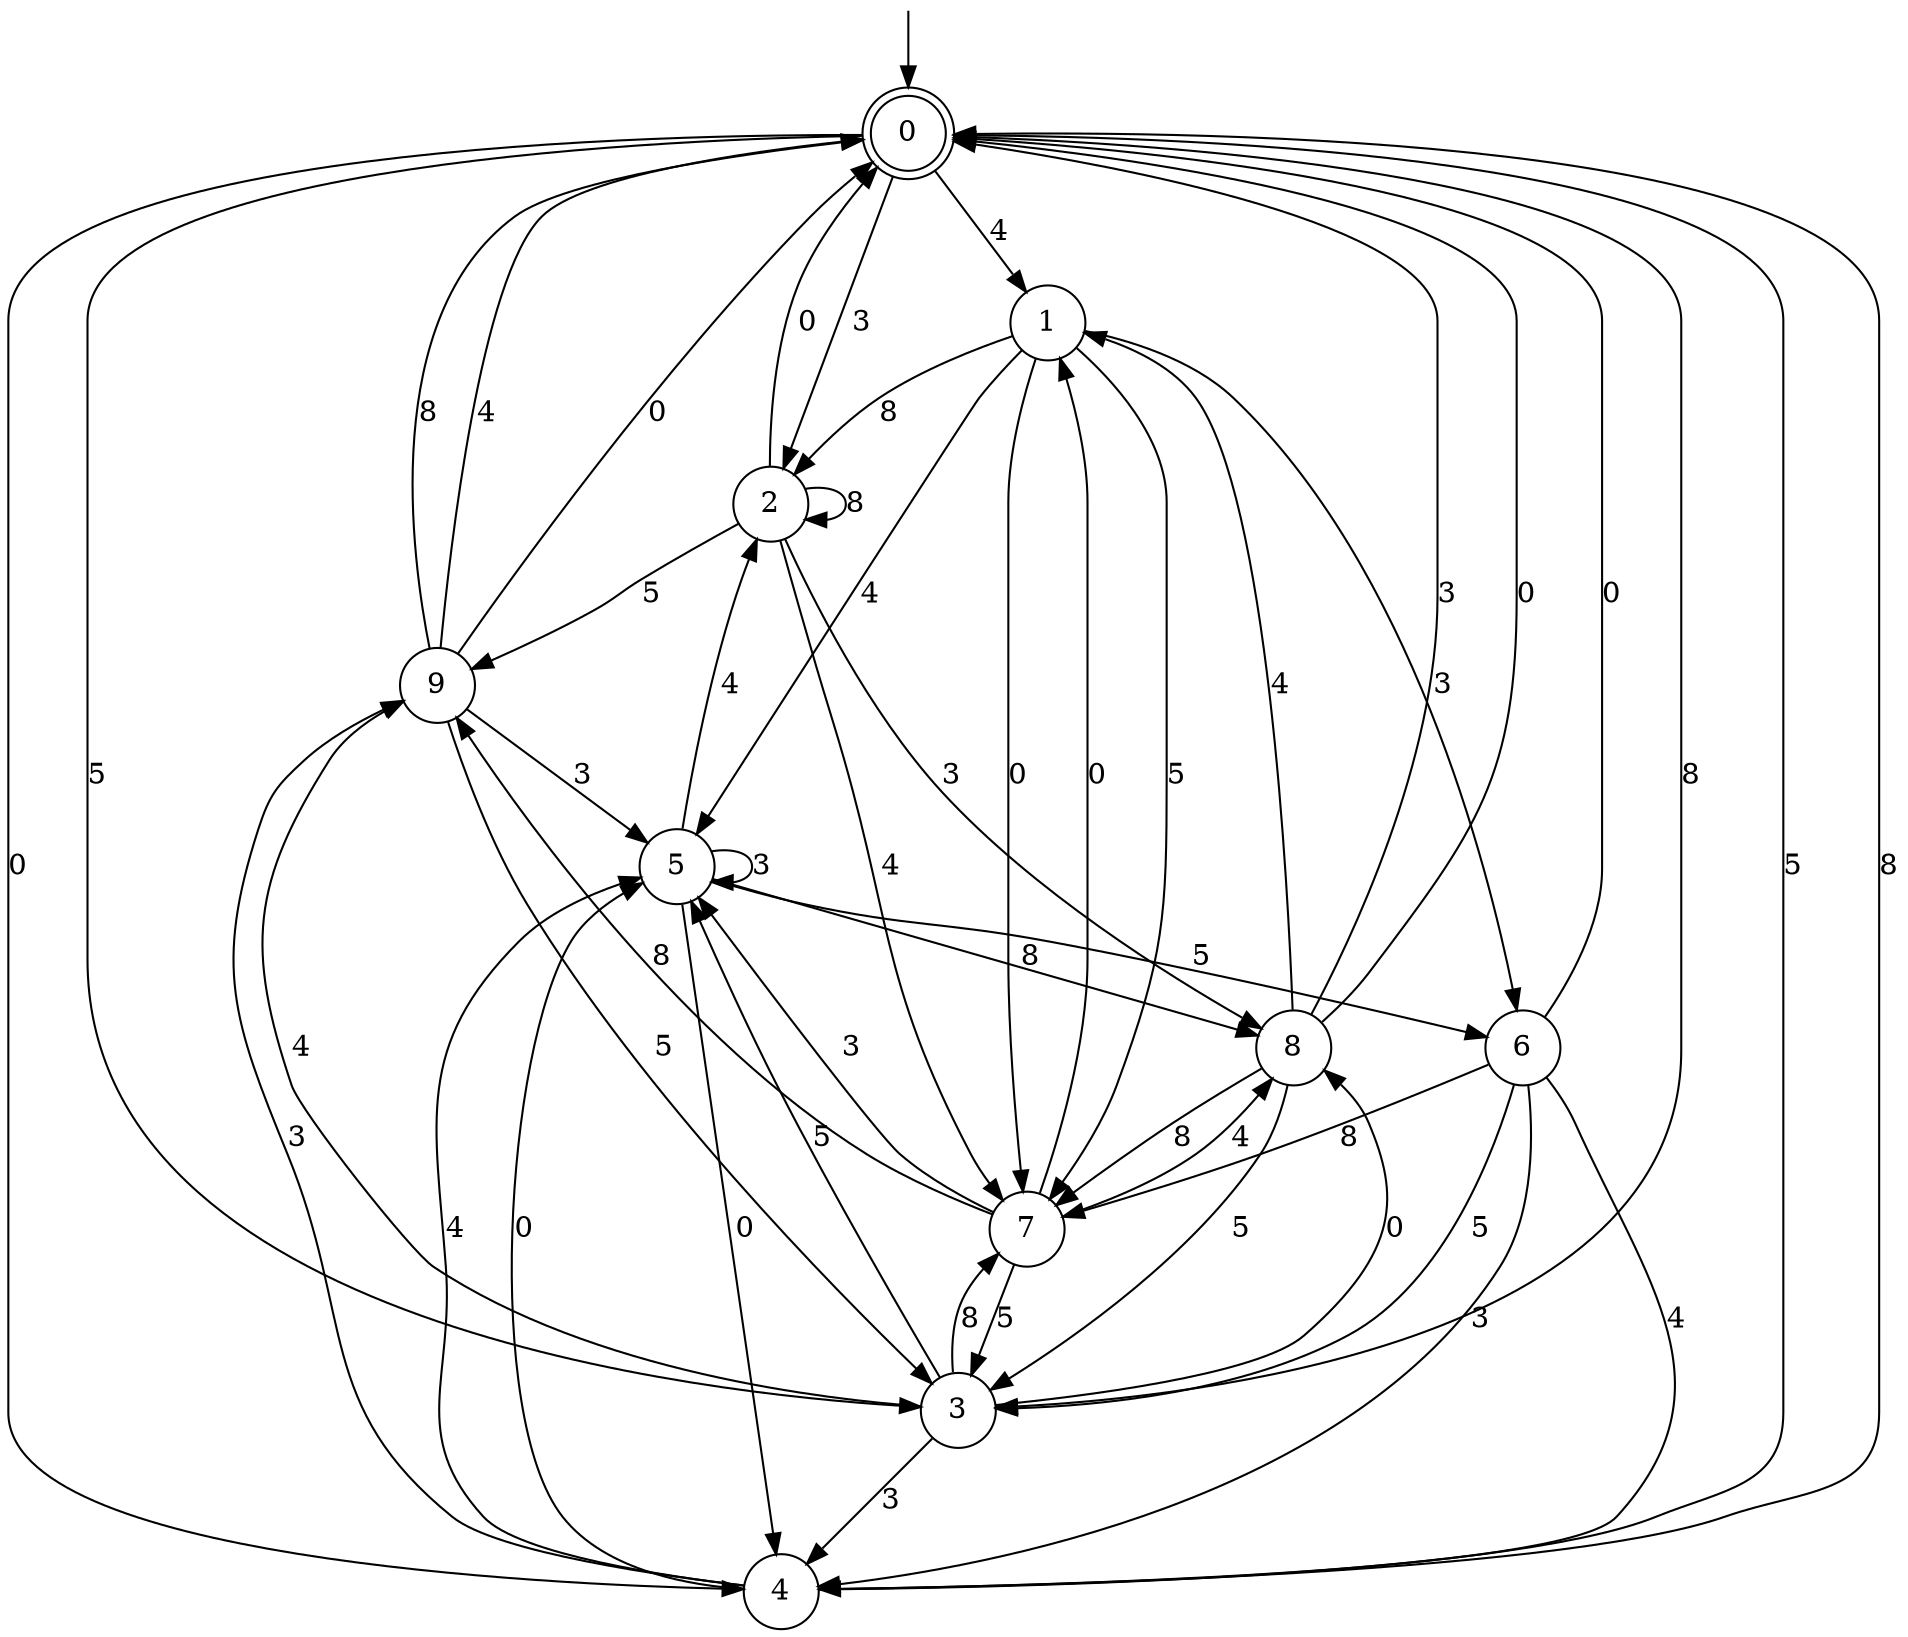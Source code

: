digraph g {

	s0 [shape="doublecircle" label="0"];
	s1 [shape="circle" label="1"];
	s2 [shape="circle" label="2"];
	s3 [shape="circle" label="3"];
	s4 [shape="circle" label="4"];
	s5 [shape="circle" label="5"];
	s6 [shape="circle" label="6"];
	s7 [shape="circle" label="7"];
	s8 [shape="circle" label="8"];
	s9 [shape="circle" label="9"];
	s0 -> s1 [label="4"];
	s0 -> s2 [label="3"];
	s0 -> s3 [label="5"];
	s0 -> s4 [label="0"];
	s0 -> s3 [label="8"];
	s1 -> s5 [label="4"];
	s1 -> s6 [label="3"];
	s1 -> s7 [label="5"];
	s1 -> s7 [label="0"];
	s1 -> s2 [label="8"];
	s2 -> s7 [label="4"];
	s2 -> s8 [label="3"];
	s2 -> s9 [label="5"];
	s2 -> s0 [label="0"];
	s2 -> s2 [label="8"];
	s3 -> s9 [label="4"];
	s3 -> s4 [label="3"];
	s3 -> s5 [label="5"];
	s3 -> s8 [label="0"];
	s3 -> s7 [label="8"];
	s4 -> s5 [label="4"];
	s4 -> s9 [label="3"];
	s4 -> s0 [label="5"];
	s4 -> s5 [label="0"];
	s4 -> s0 [label="8"];
	s5 -> s2 [label="4"];
	s5 -> s5 [label="3"];
	s5 -> s6 [label="5"];
	s5 -> s4 [label="0"];
	s5 -> s8 [label="8"];
	s6 -> s4 [label="4"];
	s6 -> s4 [label="3"];
	s6 -> s3 [label="5"];
	s6 -> s0 [label="0"];
	s6 -> s7 [label="8"];
	s7 -> s8 [label="4"];
	s7 -> s5 [label="3"];
	s7 -> s3 [label="5"];
	s7 -> s1 [label="0"];
	s7 -> s9 [label="8"];
	s8 -> s1 [label="4"];
	s8 -> s0 [label="3"];
	s8 -> s3 [label="5"];
	s8 -> s0 [label="0"];
	s8 -> s7 [label="8"];
	s9 -> s0 [label="4"];
	s9 -> s5 [label="3"];
	s9 -> s3 [label="5"];
	s9 -> s0 [label="0"];
	s9 -> s0 [label="8"];

__start0 [label="" shape="none" width="0" height="0"];
__start0 -> s0;

}
